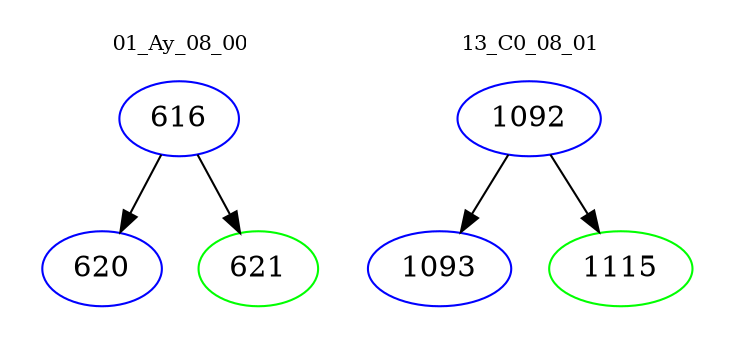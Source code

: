 digraph{
subgraph cluster_0 {
color = white
label = "01_Ay_08_00";
fontsize=10;
T0_616 [label="616", color="blue"]
T0_616 -> T0_620 [color="black"]
T0_620 [label="620", color="blue"]
T0_616 -> T0_621 [color="black"]
T0_621 [label="621", color="green"]
}
subgraph cluster_1 {
color = white
label = "13_C0_08_01";
fontsize=10;
T1_1092 [label="1092", color="blue"]
T1_1092 -> T1_1093 [color="black"]
T1_1093 [label="1093", color="blue"]
T1_1092 -> T1_1115 [color="black"]
T1_1115 [label="1115", color="green"]
}
}

